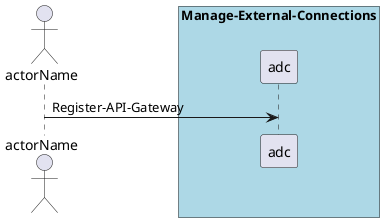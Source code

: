 @startuml
Actor "actorName" as A

box "Manage-External-Connections" #lightblue
participant "adc" as S
A -> S : Register-API-Gateway
end box

@enduml
